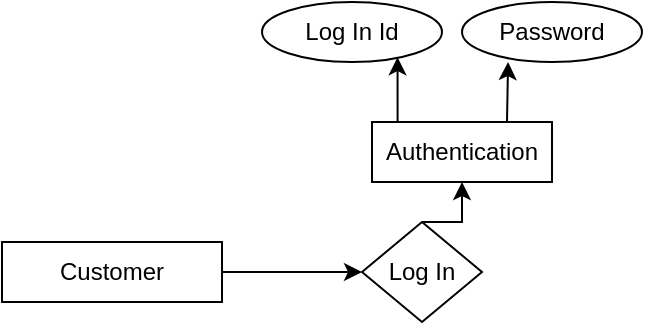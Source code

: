 <mxfile version="21.1.1" type="github">
  <diagram id="R2lEEEUBdFMjLlhIrx00" name="Page-1">
    <mxGraphModel dx="991" dy="611" grid="1" gridSize="10" guides="1" tooltips="1" connect="1" arrows="1" fold="1" page="1" pageScale="1" pageWidth="850" pageHeight="1100" math="0" shadow="0" extFonts="Permanent Marker^https://fonts.googleapis.com/css?family=Permanent+Marker">
      <root>
        <mxCell id="0" />
        <mxCell id="1" parent="0" />
        <mxCell id="vPB9_eHQghtHpRKpBDYE-11" style="edgeStyle=orthogonalEdgeStyle;rounded=0;orthogonalLoop=1;jettySize=auto;html=1;exitX=1;exitY=0.5;exitDx=0;exitDy=0;entryX=0;entryY=0.5;entryDx=0;entryDy=0;" edge="1" parent="1" source="vPB9_eHQghtHpRKpBDYE-1" target="vPB9_eHQghtHpRKpBDYE-3">
          <mxGeometry relative="1" as="geometry" />
        </mxCell>
        <mxCell id="vPB9_eHQghtHpRKpBDYE-1" value="Customer" style="rounded=0;whiteSpace=wrap;html=1;" vertex="1" parent="1">
          <mxGeometry x="80" y="140" width="110" height="30" as="geometry" />
        </mxCell>
        <mxCell id="vPB9_eHQghtHpRKpBDYE-12" style="edgeStyle=orthogonalEdgeStyle;rounded=0;orthogonalLoop=1;jettySize=auto;html=1;exitX=0.5;exitY=0;exitDx=0;exitDy=0;entryX=0.5;entryY=1;entryDx=0;entryDy=0;" edge="1" parent="1" source="vPB9_eHQghtHpRKpBDYE-3" target="vPB9_eHQghtHpRKpBDYE-10">
          <mxGeometry relative="1" as="geometry" />
        </mxCell>
        <mxCell id="vPB9_eHQghtHpRKpBDYE-3" value="Log In" style="rhombus;whiteSpace=wrap;html=1;" vertex="1" parent="1">
          <mxGeometry x="260" y="130" width="60" height="50" as="geometry" />
        </mxCell>
        <mxCell id="vPB9_eHQghtHpRKpBDYE-6" value="Log In Id" style="ellipse;whiteSpace=wrap;html=1;" vertex="1" parent="1">
          <mxGeometry x="210" y="20" width="90" height="30" as="geometry" />
        </mxCell>
        <mxCell id="vPB9_eHQghtHpRKpBDYE-7" value="Password" style="ellipse;whiteSpace=wrap;html=1;" vertex="1" parent="1">
          <mxGeometry x="310" y="20" width="90" height="30" as="geometry" />
        </mxCell>
        <mxCell id="vPB9_eHQghtHpRKpBDYE-13" style="edgeStyle=orthogonalEdgeStyle;rounded=0;orthogonalLoop=1;jettySize=auto;html=1;exitX=0.25;exitY=0;exitDx=0;exitDy=0;entryX=0.753;entryY=0.92;entryDx=0;entryDy=0;entryPerimeter=0;" edge="1" parent="1" source="vPB9_eHQghtHpRKpBDYE-10" target="vPB9_eHQghtHpRKpBDYE-6">
          <mxGeometry relative="1" as="geometry" />
        </mxCell>
        <mxCell id="vPB9_eHQghtHpRKpBDYE-14" style="edgeStyle=orthogonalEdgeStyle;rounded=0;orthogonalLoop=1;jettySize=auto;html=1;exitX=0.75;exitY=0;exitDx=0;exitDy=0;entryX=0.256;entryY=1;entryDx=0;entryDy=0;entryPerimeter=0;" edge="1" parent="1" source="vPB9_eHQghtHpRKpBDYE-10" target="vPB9_eHQghtHpRKpBDYE-7">
          <mxGeometry relative="1" as="geometry" />
        </mxCell>
        <mxCell id="vPB9_eHQghtHpRKpBDYE-10" value="Authentication" style="rounded=0;whiteSpace=wrap;html=1;" vertex="1" parent="1">
          <mxGeometry x="265" y="80" width="90" height="30" as="geometry" />
        </mxCell>
      </root>
    </mxGraphModel>
  </diagram>
</mxfile>
